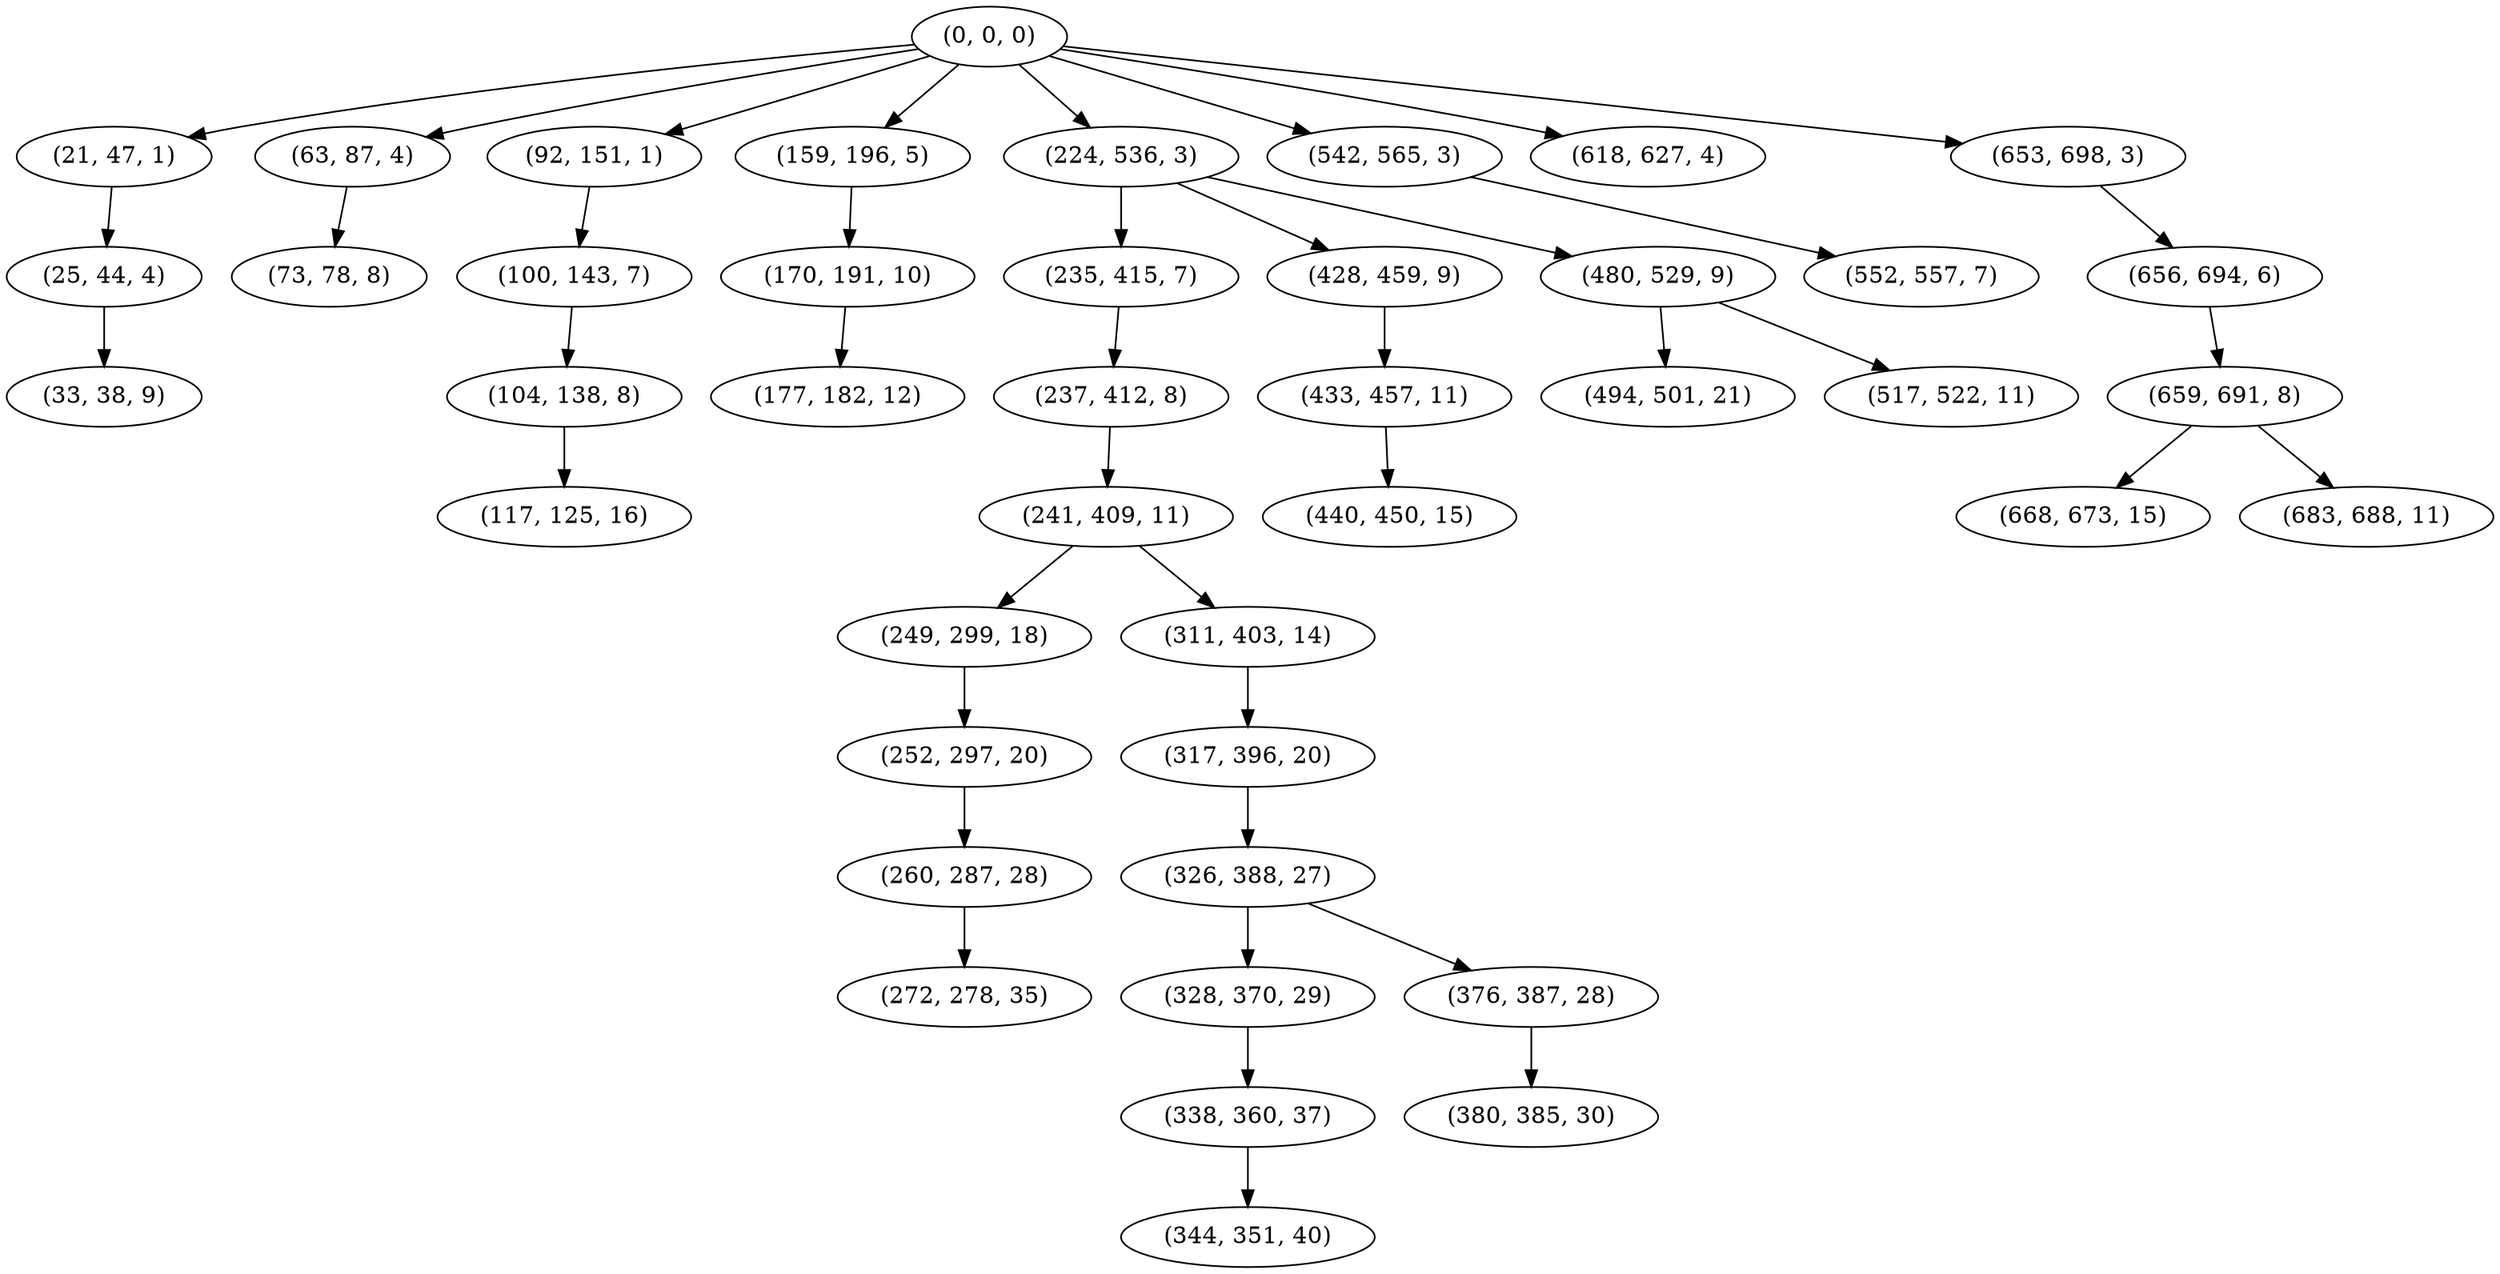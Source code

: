digraph tree {
    "(0, 0, 0)";
    "(21, 47, 1)";
    "(25, 44, 4)";
    "(33, 38, 9)";
    "(63, 87, 4)";
    "(73, 78, 8)";
    "(92, 151, 1)";
    "(100, 143, 7)";
    "(104, 138, 8)";
    "(117, 125, 16)";
    "(159, 196, 5)";
    "(170, 191, 10)";
    "(177, 182, 12)";
    "(224, 536, 3)";
    "(235, 415, 7)";
    "(237, 412, 8)";
    "(241, 409, 11)";
    "(249, 299, 18)";
    "(252, 297, 20)";
    "(260, 287, 28)";
    "(272, 278, 35)";
    "(311, 403, 14)";
    "(317, 396, 20)";
    "(326, 388, 27)";
    "(328, 370, 29)";
    "(338, 360, 37)";
    "(344, 351, 40)";
    "(376, 387, 28)";
    "(380, 385, 30)";
    "(428, 459, 9)";
    "(433, 457, 11)";
    "(440, 450, 15)";
    "(480, 529, 9)";
    "(494, 501, 21)";
    "(517, 522, 11)";
    "(542, 565, 3)";
    "(552, 557, 7)";
    "(618, 627, 4)";
    "(653, 698, 3)";
    "(656, 694, 6)";
    "(659, 691, 8)";
    "(668, 673, 15)";
    "(683, 688, 11)";
    "(0, 0, 0)" -> "(21, 47, 1)";
    "(0, 0, 0)" -> "(63, 87, 4)";
    "(0, 0, 0)" -> "(92, 151, 1)";
    "(0, 0, 0)" -> "(159, 196, 5)";
    "(0, 0, 0)" -> "(224, 536, 3)";
    "(0, 0, 0)" -> "(542, 565, 3)";
    "(0, 0, 0)" -> "(618, 627, 4)";
    "(0, 0, 0)" -> "(653, 698, 3)";
    "(21, 47, 1)" -> "(25, 44, 4)";
    "(25, 44, 4)" -> "(33, 38, 9)";
    "(63, 87, 4)" -> "(73, 78, 8)";
    "(92, 151, 1)" -> "(100, 143, 7)";
    "(100, 143, 7)" -> "(104, 138, 8)";
    "(104, 138, 8)" -> "(117, 125, 16)";
    "(159, 196, 5)" -> "(170, 191, 10)";
    "(170, 191, 10)" -> "(177, 182, 12)";
    "(224, 536, 3)" -> "(235, 415, 7)";
    "(224, 536, 3)" -> "(428, 459, 9)";
    "(224, 536, 3)" -> "(480, 529, 9)";
    "(235, 415, 7)" -> "(237, 412, 8)";
    "(237, 412, 8)" -> "(241, 409, 11)";
    "(241, 409, 11)" -> "(249, 299, 18)";
    "(241, 409, 11)" -> "(311, 403, 14)";
    "(249, 299, 18)" -> "(252, 297, 20)";
    "(252, 297, 20)" -> "(260, 287, 28)";
    "(260, 287, 28)" -> "(272, 278, 35)";
    "(311, 403, 14)" -> "(317, 396, 20)";
    "(317, 396, 20)" -> "(326, 388, 27)";
    "(326, 388, 27)" -> "(328, 370, 29)";
    "(326, 388, 27)" -> "(376, 387, 28)";
    "(328, 370, 29)" -> "(338, 360, 37)";
    "(338, 360, 37)" -> "(344, 351, 40)";
    "(376, 387, 28)" -> "(380, 385, 30)";
    "(428, 459, 9)" -> "(433, 457, 11)";
    "(433, 457, 11)" -> "(440, 450, 15)";
    "(480, 529, 9)" -> "(494, 501, 21)";
    "(480, 529, 9)" -> "(517, 522, 11)";
    "(542, 565, 3)" -> "(552, 557, 7)";
    "(653, 698, 3)" -> "(656, 694, 6)";
    "(656, 694, 6)" -> "(659, 691, 8)";
    "(659, 691, 8)" -> "(668, 673, 15)";
    "(659, 691, 8)" -> "(683, 688, 11)";
}
